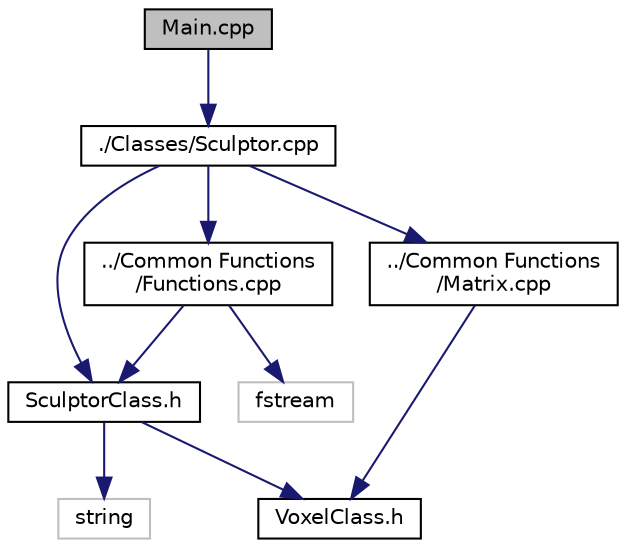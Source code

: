 digraph "Main.cpp"
{
  edge [fontname="Helvetica",fontsize="10",labelfontname="Helvetica",labelfontsize="10"];
  node [fontname="Helvetica",fontsize="10",shape=record];
  Node0 [label="Main.cpp",height=0.2,width=0.4,color="black", fillcolor="grey75", style="filled", fontcolor="black"];
  Node0 -> Node1 [color="midnightblue",fontsize="10",style="solid",fontname="Helvetica"];
  Node1 [label="./Classes/Sculptor.cpp",height=0.2,width=0.4,color="black", fillcolor="white", style="filled",URL="$_sculptor_8cpp.html"];
  Node1 -> Node2 [color="midnightblue",fontsize="10",style="solid",fontname="Helvetica"];
  Node2 [label="SculptorClass.h",height=0.2,width=0.4,color="black", fillcolor="white", style="filled",URL="$_sculptor_class_8h.html"];
  Node2 -> Node3 [color="midnightblue",fontsize="10",style="solid",fontname="Helvetica"];
  Node3 [label="VoxelClass.h",height=0.2,width=0.4,color="black", fillcolor="white", style="filled",URL="$_voxel_class_8h.html"];
  Node2 -> Node4 [color="midnightblue",fontsize="10",style="solid",fontname="Helvetica"];
  Node4 [label="string",height=0.2,width=0.4,color="grey75", fillcolor="white", style="filled"];
  Node1 -> Node5 [color="midnightblue",fontsize="10",style="solid",fontname="Helvetica"];
  Node5 [label="../Common Functions\l/Functions.cpp",height=0.2,width=0.4,color="black", fillcolor="white", style="filled",URL="$_functions_8cpp.html"];
  Node5 -> Node2 [color="midnightblue",fontsize="10",style="solid",fontname="Helvetica"];
  Node5 -> Node6 [color="midnightblue",fontsize="10",style="solid",fontname="Helvetica"];
  Node6 [label="fstream",height=0.2,width=0.4,color="grey75", fillcolor="white", style="filled"];
  Node1 -> Node7 [color="midnightblue",fontsize="10",style="solid",fontname="Helvetica"];
  Node7 [label="../Common Functions\l/Matrix.cpp",height=0.2,width=0.4,color="black", fillcolor="white", style="filled",URL="$_matrix_8cpp.html"];
  Node7 -> Node3 [color="midnightblue",fontsize="10",style="solid",fontname="Helvetica"];
}
